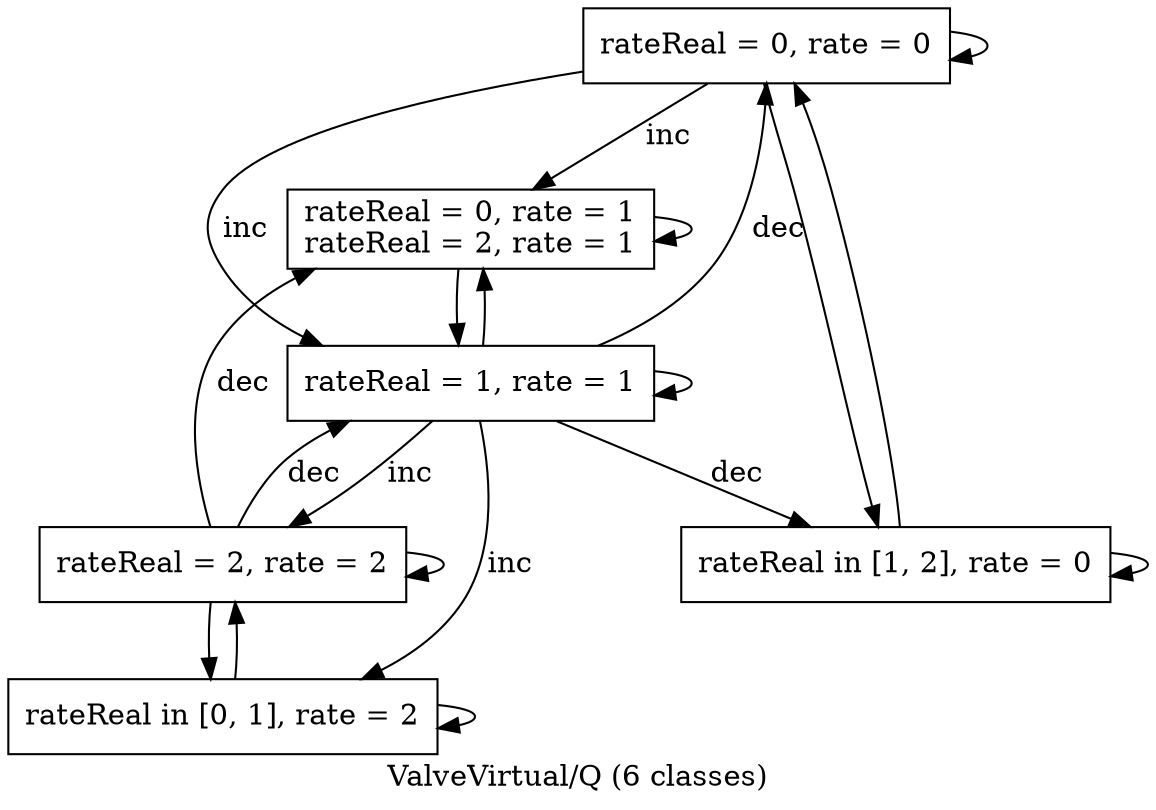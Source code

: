 digraph "ValveVirtual/Q" {
  label="ValveVirtual/Q (6 classes)";
	node[shape="box"];

	C0x55f592649b90[label="rateReal = 0, rate = 0",URL="#", tooltip="any_s"];
	C0x55f592649be0[label="rateReal = 0, rate = 1\nrateReal = 2, rate = 1",URL="#", tooltip="any_s"];
	C0x55f59262cdf0[label="rateReal in [0, 1], rate = 2",URL="#", tooltip="any_s"];
	C0x55f59262ce40[label="rateReal in [1, 2], rate = 0",URL="#", tooltip="any_s"];
	C0x55f59262ceb0[label="rateReal = 1, rate = 1",URL="#", tooltip="any_s"];
	C0x55f59260e0d0[label="rateReal = 2, rate = 2",URL="#", tooltip="any_s"];
	C0x55f592649b90 -> C0x55f592649b90 [label=""];
	C0x55f592649b90 -> C0x55f592649be0 [label="inc"];
	C0x55f592649b90 -> C0x55f59262ce40 [label=""];
	C0x55f59262ce40 -> C0x55f592649b90 [label=""];
	C0x55f592649b90 -> C0x55f59262ceb0 [label="inc"];
	C0x55f59262ceb0 -> C0x55f592649b90 [label="dec"];
	C0x55f592649be0 -> C0x55f592649be0 [label=""];
	C0x55f592649be0 -> C0x55f59262ceb0 [label=""];
	C0x55f59262ceb0 -> C0x55f592649be0 [label=""];
	C0x55f59260e0d0 -> C0x55f592649be0 [label="dec"];
	C0x55f59262cdf0 -> C0x55f59262cdf0 [label=""];
	C0x55f59262ceb0 -> C0x55f59262cdf0 [label="inc"];
	C0x55f59262cdf0 -> C0x55f59260e0d0 [label=""];
	C0x55f59260e0d0 -> C0x55f59262cdf0 [label=""];
	C0x55f59262ce40 -> C0x55f59262ce40 [label=""];
	C0x55f59262ceb0 -> C0x55f59262ce40 [label="dec"];
	C0x55f59262ceb0 -> C0x55f59262ceb0 [label=""];
	C0x55f59262ceb0 -> C0x55f59260e0d0 [label="inc"];
	C0x55f59260e0d0 -> C0x55f59262ceb0 [label="dec"];
	C0x55f59260e0d0 -> C0x55f59260e0d0 [label=""];
}
